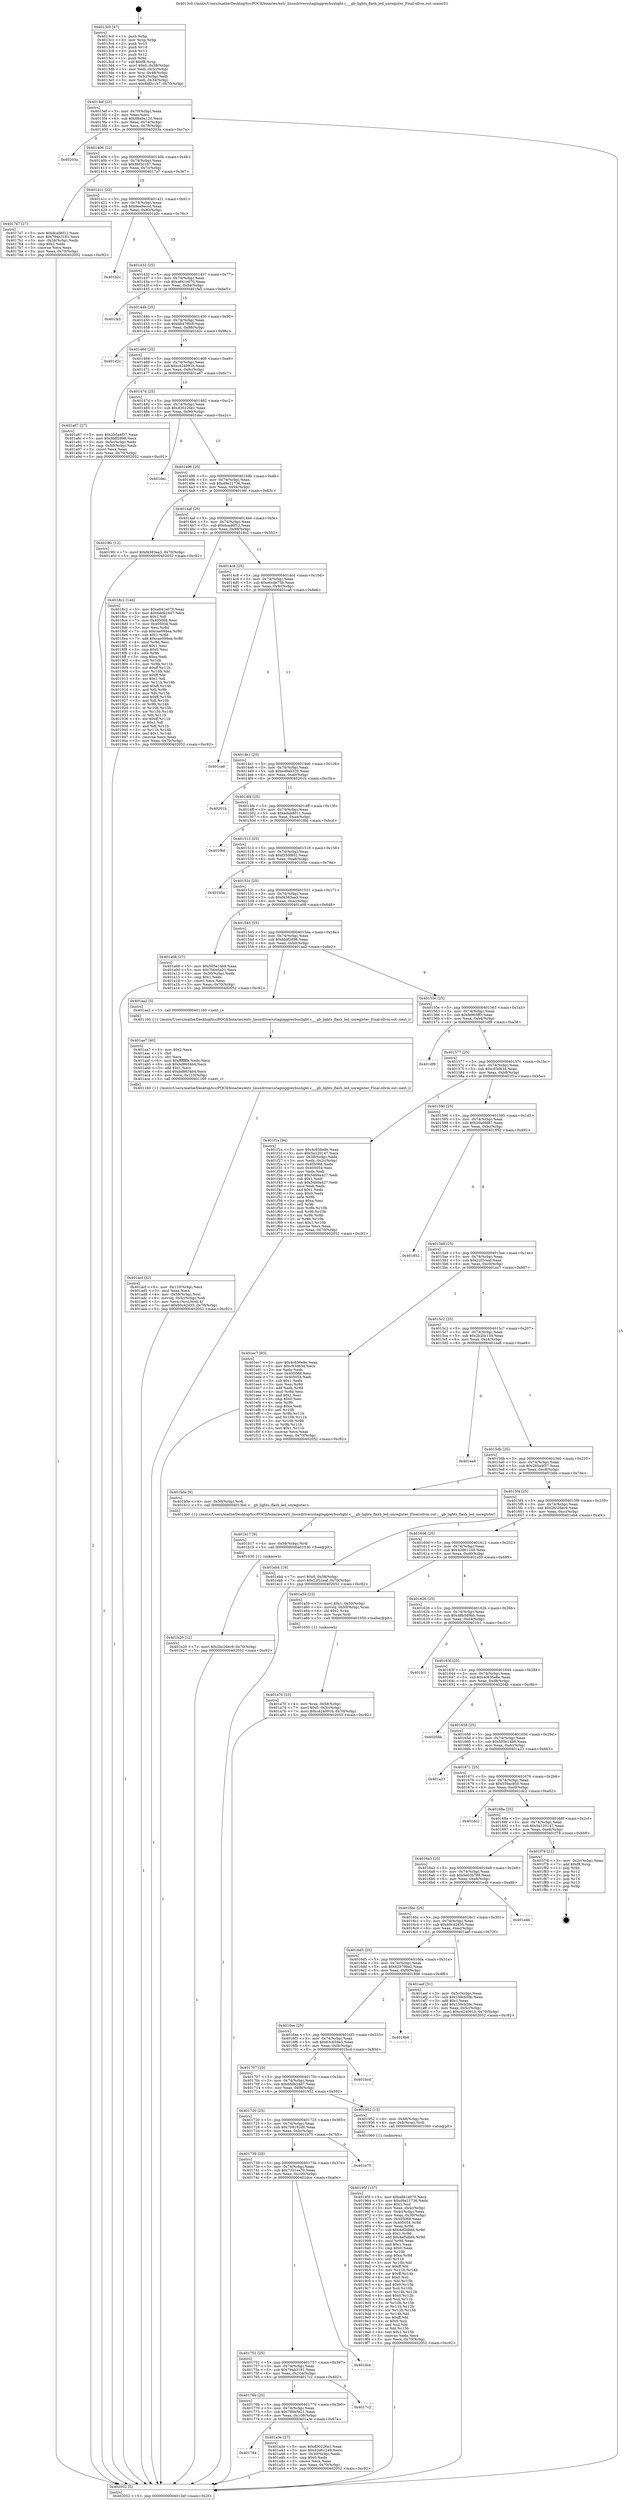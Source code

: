 digraph "0x4013c0" {
  label = "0x4013c0 (/mnt/c/Users/mathe/Desktop/tcc/POCII/binaries/extr_linuxdriversstaginggreybuslight.c___gb_lights_flash_led_unregister_Final-ollvm.out::main(0))"
  labelloc = "t"
  node[shape=record]

  Entry [label="",width=0.3,height=0.3,shape=circle,fillcolor=black,style=filled]
  "0x4013ef" [label="{
     0x4013ef [23]\l
     | [instrs]\l
     &nbsp;&nbsp;0x4013ef \<+3\>: mov -0x70(%rbp),%eax\l
     &nbsp;&nbsp;0x4013f2 \<+2\>: mov %eax,%ecx\l
     &nbsp;&nbsp;0x4013f4 \<+6\>: sub $0x89a9a120,%ecx\l
     &nbsp;&nbsp;0x4013fa \<+3\>: mov %eax,-0x74(%rbp)\l
     &nbsp;&nbsp;0x4013fd \<+3\>: mov %ecx,-0x78(%rbp)\l
     &nbsp;&nbsp;0x401400 \<+6\>: je 000000000040203a \<main+0xc7a\>\l
  }"]
  "0x40203a" [label="{
     0x40203a\l
  }", style=dashed]
  "0x401406" [label="{
     0x401406 [22]\l
     | [instrs]\l
     &nbsp;&nbsp;0x401406 \<+5\>: jmp 000000000040140b \<main+0x4b\>\l
     &nbsp;&nbsp;0x40140b \<+3\>: mov -0x74(%rbp),%eax\l
     &nbsp;&nbsp;0x40140e \<+5\>: sub $0x8bf3c1b7,%eax\l
     &nbsp;&nbsp;0x401413 \<+3\>: mov %eax,-0x7c(%rbp)\l
     &nbsp;&nbsp;0x401416 \<+6\>: je 00000000004017a7 \<main+0x3e7\>\l
  }"]
  Exit [label="",width=0.3,height=0.3,shape=circle,fillcolor=black,style=filled,peripheries=2]
  "0x4017a7" [label="{
     0x4017a7 [27]\l
     | [instrs]\l
     &nbsp;&nbsp;0x4017a7 \<+5\>: mov $0xdcad6f12,%eax\l
     &nbsp;&nbsp;0x4017ac \<+5\>: mov $0x79ab3181,%ecx\l
     &nbsp;&nbsp;0x4017b1 \<+3\>: mov -0x34(%rbp),%edx\l
     &nbsp;&nbsp;0x4017b4 \<+3\>: cmp $0x2,%edx\l
     &nbsp;&nbsp;0x4017b7 \<+3\>: cmovne %ecx,%eax\l
     &nbsp;&nbsp;0x4017ba \<+3\>: mov %eax,-0x70(%rbp)\l
     &nbsp;&nbsp;0x4017bd \<+5\>: jmp 0000000000402052 \<main+0xc92\>\l
  }"]
  "0x40141c" [label="{
     0x40141c [22]\l
     | [instrs]\l
     &nbsp;&nbsp;0x40141c \<+5\>: jmp 0000000000401421 \<main+0x61\>\l
     &nbsp;&nbsp;0x401421 \<+3\>: mov -0x74(%rbp),%eax\l
     &nbsp;&nbsp;0x401424 \<+5\>: sub $0x9ee9eccd,%eax\l
     &nbsp;&nbsp;0x401429 \<+3\>: mov %eax,-0x80(%rbp)\l
     &nbsp;&nbsp;0x40142c \<+6\>: je 0000000000401b2c \<main+0x76c\>\l
  }"]
  "0x402052" [label="{
     0x402052 [5]\l
     | [instrs]\l
     &nbsp;&nbsp;0x402052 \<+5\>: jmp 00000000004013ef \<main+0x2f\>\l
  }"]
  "0x4013c0" [label="{
     0x4013c0 [47]\l
     | [instrs]\l
     &nbsp;&nbsp;0x4013c0 \<+1\>: push %rbp\l
     &nbsp;&nbsp;0x4013c1 \<+3\>: mov %rsp,%rbp\l
     &nbsp;&nbsp;0x4013c4 \<+2\>: push %r15\l
     &nbsp;&nbsp;0x4013c6 \<+2\>: push %r14\l
     &nbsp;&nbsp;0x4013c8 \<+2\>: push %r13\l
     &nbsp;&nbsp;0x4013ca \<+2\>: push %r12\l
     &nbsp;&nbsp;0x4013cc \<+1\>: push %rbx\l
     &nbsp;&nbsp;0x4013cd \<+7\>: sub $0xf8,%rsp\l
     &nbsp;&nbsp;0x4013d4 \<+7\>: movl $0x0,-0x38(%rbp)\l
     &nbsp;&nbsp;0x4013db \<+3\>: mov %edi,-0x3c(%rbp)\l
     &nbsp;&nbsp;0x4013de \<+4\>: mov %rsi,-0x48(%rbp)\l
     &nbsp;&nbsp;0x4013e2 \<+3\>: mov -0x3c(%rbp),%edi\l
     &nbsp;&nbsp;0x4013e5 \<+3\>: mov %edi,-0x34(%rbp)\l
     &nbsp;&nbsp;0x4013e8 \<+7\>: movl $0x8bf3c1b7,-0x70(%rbp)\l
  }"]
  "0x401b20" [label="{
     0x401b20 [12]\l
     | [instrs]\l
     &nbsp;&nbsp;0x401b20 \<+7\>: movl $0x2bc26ec9,-0x70(%rbp)\l
     &nbsp;&nbsp;0x401b27 \<+5\>: jmp 0000000000402052 \<main+0xc92\>\l
  }"]
  "0x401b2c" [label="{
     0x401b2c\l
  }", style=dashed]
  "0x401432" [label="{
     0x401432 [25]\l
     | [instrs]\l
     &nbsp;&nbsp;0x401432 \<+5\>: jmp 0000000000401437 \<main+0x77\>\l
     &nbsp;&nbsp;0x401437 \<+3\>: mov -0x74(%rbp),%eax\l
     &nbsp;&nbsp;0x40143a \<+5\>: sub $0xa841e070,%eax\l
     &nbsp;&nbsp;0x40143f \<+6\>: mov %eax,-0x84(%rbp)\l
     &nbsp;&nbsp;0x401445 \<+6\>: je 0000000000401fa5 \<main+0xbe5\>\l
  }"]
  "0x401b17" [label="{
     0x401b17 [9]\l
     | [instrs]\l
     &nbsp;&nbsp;0x401b17 \<+4\>: mov -0x58(%rbp),%rdi\l
     &nbsp;&nbsp;0x401b1b \<+5\>: call 0000000000401030 \<free@plt\>\l
     | [calls]\l
     &nbsp;&nbsp;0x401030 \{1\} (unknown)\l
  }"]
  "0x401fa5" [label="{
     0x401fa5\l
  }", style=dashed]
  "0x40144b" [label="{
     0x40144b [25]\l
     | [instrs]\l
     &nbsp;&nbsp;0x40144b \<+5\>: jmp 0000000000401450 \<main+0x90\>\l
     &nbsp;&nbsp;0x401450 \<+3\>: mov -0x74(%rbp),%eax\l
     &nbsp;&nbsp;0x401453 \<+5\>: sub $0xbb47f6c8,%eax\l
     &nbsp;&nbsp;0x401458 \<+6\>: mov %eax,-0x88(%rbp)\l
     &nbsp;&nbsp;0x40145e \<+6\>: je 0000000000401d2c \<main+0x96c\>\l
  }"]
  "0x401acf" [label="{
     0x401acf [32]\l
     | [instrs]\l
     &nbsp;&nbsp;0x401acf \<+6\>: mov -0x110(%rbp),%ecx\l
     &nbsp;&nbsp;0x401ad5 \<+3\>: imul %eax,%ecx\l
     &nbsp;&nbsp;0x401ad8 \<+4\>: mov -0x58(%rbp),%rsi\l
     &nbsp;&nbsp;0x401adc \<+4\>: movslq -0x5c(%rbp),%rdi\l
     &nbsp;&nbsp;0x401ae0 \<+3\>: mov %ecx,(%rsi,%rdi,4)\l
     &nbsp;&nbsp;0x401ae3 \<+7\>: movl $0x60c42d35,-0x70(%rbp)\l
     &nbsp;&nbsp;0x401aea \<+5\>: jmp 0000000000402052 \<main+0xc92\>\l
  }"]
  "0x401d2c" [label="{
     0x401d2c\l
  }", style=dashed]
  "0x401464" [label="{
     0x401464 [25]\l
     | [instrs]\l
     &nbsp;&nbsp;0x401464 \<+5\>: jmp 0000000000401469 \<main+0xa9\>\l
     &nbsp;&nbsp;0x401469 \<+3\>: mov -0x74(%rbp),%eax\l
     &nbsp;&nbsp;0x40146c \<+5\>: sub $0xc424091b,%eax\l
     &nbsp;&nbsp;0x401471 \<+6\>: mov %eax,-0x8c(%rbp)\l
     &nbsp;&nbsp;0x401477 \<+6\>: je 0000000000401a87 \<main+0x6c7\>\l
  }"]
  "0x401aa7" [label="{
     0x401aa7 [40]\l
     | [instrs]\l
     &nbsp;&nbsp;0x401aa7 \<+5\>: mov $0x2,%ecx\l
     &nbsp;&nbsp;0x401aac \<+1\>: cltd\l
     &nbsp;&nbsp;0x401aad \<+2\>: idiv %ecx\l
     &nbsp;&nbsp;0x401aaf \<+6\>: imul $0xfffffffe,%edx,%ecx\l
     &nbsp;&nbsp;0x401ab5 \<+6\>: sub $0xbd8634b4,%ecx\l
     &nbsp;&nbsp;0x401abb \<+3\>: add $0x1,%ecx\l
     &nbsp;&nbsp;0x401abe \<+6\>: add $0xbd8634b4,%ecx\l
     &nbsp;&nbsp;0x401ac4 \<+6\>: mov %ecx,-0x110(%rbp)\l
     &nbsp;&nbsp;0x401aca \<+5\>: call 0000000000401160 \<next_i\>\l
     | [calls]\l
     &nbsp;&nbsp;0x401160 \{1\} (/mnt/c/Users/mathe/Desktop/tcc/POCII/binaries/extr_linuxdriversstaginggreybuslight.c___gb_lights_flash_led_unregister_Final-ollvm.out::next_i)\l
  }"]
  "0x401a87" [label="{
     0x401a87 [27]\l
     | [instrs]\l
     &nbsp;&nbsp;0x401a87 \<+5\>: mov $0x2b5a4f37,%eax\l
     &nbsp;&nbsp;0x401a8c \<+5\>: mov $0xfddf2898,%ecx\l
     &nbsp;&nbsp;0x401a91 \<+3\>: mov -0x5c(%rbp),%edx\l
     &nbsp;&nbsp;0x401a94 \<+3\>: cmp -0x50(%rbp),%edx\l
     &nbsp;&nbsp;0x401a97 \<+3\>: cmovl %ecx,%eax\l
     &nbsp;&nbsp;0x401a9a \<+3\>: mov %eax,-0x70(%rbp)\l
     &nbsp;&nbsp;0x401a9d \<+5\>: jmp 0000000000402052 \<main+0xc92\>\l
  }"]
  "0x40147d" [label="{
     0x40147d [25]\l
     | [instrs]\l
     &nbsp;&nbsp;0x40147d \<+5\>: jmp 0000000000401482 \<main+0xc2\>\l
     &nbsp;&nbsp;0x401482 \<+3\>: mov -0x74(%rbp),%eax\l
     &nbsp;&nbsp;0x401485 \<+5\>: sub $0xd30226e1,%eax\l
     &nbsp;&nbsp;0x40148a \<+6\>: mov %eax,-0x90(%rbp)\l
     &nbsp;&nbsp;0x401490 \<+6\>: je 0000000000401dec \<main+0xa2c\>\l
  }"]
  "0x401a70" [label="{
     0x401a70 [23]\l
     | [instrs]\l
     &nbsp;&nbsp;0x401a70 \<+4\>: mov %rax,-0x58(%rbp)\l
     &nbsp;&nbsp;0x401a74 \<+7\>: movl $0x0,-0x5c(%rbp)\l
     &nbsp;&nbsp;0x401a7b \<+7\>: movl $0xc424091b,-0x70(%rbp)\l
     &nbsp;&nbsp;0x401a82 \<+5\>: jmp 0000000000402052 \<main+0xc92\>\l
  }"]
  "0x401dec" [label="{
     0x401dec\l
  }", style=dashed]
  "0x401496" [label="{
     0x401496 [25]\l
     | [instrs]\l
     &nbsp;&nbsp;0x401496 \<+5\>: jmp 000000000040149b \<main+0xdb\>\l
     &nbsp;&nbsp;0x40149b \<+3\>: mov -0x74(%rbp),%eax\l
     &nbsp;&nbsp;0x40149e \<+5\>: sub $0xd9e21736,%eax\l
     &nbsp;&nbsp;0x4014a3 \<+6\>: mov %eax,-0x94(%rbp)\l
     &nbsp;&nbsp;0x4014a9 \<+6\>: je 00000000004019fc \<main+0x63c\>\l
  }"]
  "0x401784" [label="{
     0x401784\l
  }", style=dashed]
  "0x4019fc" [label="{
     0x4019fc [12]\l
     | [instrs]\l
     &nbsp;&nbsp;0x4019fc \<+7\>: movl $0xf4383aa3,-0x70(%rbp)\l
     &nbsp;&nbsp;0x401a03 \<+5\>: jmp 0000000000402052 \<main+0xc92\>\l
  }"]
  "0x4014af" [label="{
     0x4014af [25]\l
     | [instrs]\l
     &nbsp;&nbsp;0x4014af \<+5\>: jmp 00000000004014b4 \<main+0xf4\>\l
     &nbsp;&nbsp;0x4014b4 \<+3\>: mov -0x74(%rbp),%eax\l
     &nbsp;&nbsp;0x4014b7 \<+5\>: sub $0xdcad6f12,%eax\l
     &nbsp;&nbsp;0x4014bc \<+6\>: mov %eax,-0x98(%rbp)\l
     &nbsp;&nbsp;0x4014c2 \<+6\>: je 00000000004018c2 \<main+0x502\>\l
  }"]
  "0x401a3e" [label="{
     0x401a3e [27]\l
     | [instrs]\l
     &nbsp;&nbsp;0x401a3e \<+5\>: mov $0xd30226e1,%eax\l
     &nbsp;&nbsp;0x401a43 \<+5\>: mov $0x42d61249,%ecx\l
     &nbsp;&nbsp;0x401a48 \<+3\>: mov -0x30(%rbp),%edx\l
     &nbsp;&nbsp;0x401a4b \<+3\>: cmp $0x0,%edx\l
     &nbsp;&nbsp;0x401a4e \<+3\>: cmove %ecx,%eax\l
     &nbsp;&nbsp;0x401a51 \<+3\>: mov %eax,-0x70(%rbp)\l
     &nbsp;&nbsp;0x401a54 \<+5\>: jmp 0000000000402052 \<main+0xc92\>\l
  }"]
  "0x4018c2" [label="{
     0x4018c2 [144]\l
     | [instrs]\l
     &nbsp;&nbsp;0x4018c2 \<+5\>: mov $0xa841e070,%eax\l
     &nbsp;&nbsp;0x4018c7 \<+5\>: mov $0x6ddb24d7,%ecx\l
     &nbsp;&nbsp;0x4018cc \<+2\>: mov $0x1,%dl\l
     &nbsp;&nbsp;0x4018ce \<+7\>: mov 0x405068,%esi\l
     &nbsp;&nbsp;0x4018d5 \<+7\>: mov 0x405054,%edi\l
     &nbsp;&nbsp;0x4018dc \<+3\>: mov %esi,%r8d\l
     &nbsp;&nbsp;0x4018df \<+7\>: sub $0xcae094ea,%r8d\l
     &nbsp;&nbsp;0x4018e6 \<+4\>: sub $0x1,%r8d\l
     &nbsp;&nbsp;0x4018ea \<+7\>: add $0xcae094ea,%r8d\l
     &nbsp;&nbsp;0x4018f1 \<+4\>: imul %r8d,%esi\l
     &nbsp;&nbsp;0x4018f5 \<+3\>: and $0x1,%esi\l
     &nbsp;&nbsp;0x4018f8 \<+3\>: cmp $0x0,%esi\l
     &nbsp;&nbsp;0x4018fb \<+4\>: sete %r9b\l
     &nbsp;&nbsp;0x4018ff \<+3\>: cmp $0xa,%edi\l
     &nbsp;&nbsp;0x401902 \<+4\>: setl %r10b\l
     &nbsp;&nbsp;0x401906 \<+3\>: mov %r9b,%r11b\l
     &nbsp;&nbsp;0x401909 \<+4\>: xor $0xff,%r11b\l
     &nbsp;&nbsp;0x40190d \<+3\>: mov %r10b,%bl\l
     &nbsp;&nbsp;0x401910 \<+3\>: xor $0xff,%bl\l
     &nbsp;&nbsp;0x401913 \<+3\>: xor $0x1,%dl\l
     &nbsp;&nbsp;0x401916 \<+3\>: mov %r11b,%r14b\l
     &nbsp;&nbsp;0x401919 \<+4\>: and $0xff,%r14b\l
     &nbsp;&nbsp;0x40191d \<+3\>: and %dl,%r9b\l
     &nbsp;&nbsp;0x401920 \<+3\>: mov %bl,%r15b\l
     &nbsp;&nbsp;0x401923 \<+4\>: and $0xff,%r15b\l
     &nbsp;&nbsp;0x401927 \<+3\>: and %dl,%r10b\l
     &nbsp;&nbsp;0x40192a \<+3\>: or %r9b,%r14b\l
     &nbsp;&nbsp;0x40192d \<+3\>: or %r10b,%r15b\l
     &nbsp;&nbsp;0x401930 \<+3\>: xor %r15b,%r14b\l
     &nbsp;&nbsp;0x401933 \<+3\>: or %bl,%r11b\l
     &nbsp;&nbsp;0x401936 \<+4\>: xor $0xff,%r11b\l
     &nbsp;&nbsp;0x40193a \<+3\>: or $0x1,%dl\l
     &nbsp;&nbsp;0x40193d \<+3\>: and %dl,%r11b\l
     &nbsp;&nbsp;0x401940 \<+3\>: or %r11b,%r14b\l
     &nbsp;&nbsp;0x401943 \<+4\>: test $0x1,%r14b\l
     &nbsp;&nbsp;0x401947 \<+3\>: cmovne %ecx,%eax\l
     &nbsp;&nbsp;0x40194a \<+3\>: mov %eax,-0x70(%rbp)\l
     &nbsp;&nbsp;0x40194d \<+5\>: jmp 0000000000402052 \<main+0xc92\>\l
  }"]
  "0x4014c8" [label="{
     0x4014c8 [25]\l
     | [instrs]\l
     &nbsp;&nbsp;0x4014c8 \<+5\>: jmp 00000000004014cd \<main+0x10d\>\l
     &nbsp;&nbsp;0x4014cd \<+3\>: mov -0x74(%rbp),%eax\l
     &nbsp;&nbsp;0x4014d0 \<+5\>: sub $0xe0cde75b,%eax\l
     &nbsp;&nbsp;0x4014d5 \<+6\>: mov %eax,-0x9c(%rbp)\l
     &nbsp;&nbsp;0x4014db \<+6\>: je 0000000000401ca6 \<main+0x8e6\>\l
  }"]
  "0x40176b" [label="{
     0x40176b [25]\l
     | [instrs]\l
     &nbsp;&nbsp;0x40176b \<+5\>: jmp 0000000000401770 \<main+0x3b0\>\l
     &nbsp;&nbsp;0x401770 \<+3\>: mov -0x74(%rbp),%eax\l
     &nbsp;&nbsp;0x401773 \<+5\>: sub $0x7b0e5a21,%eax\l
     &nbsp;&nbsp;0x401778 \<+6\>: mov %eax,-0x108(%rbp)\l
     &nbsp;&nbsp;0x40177e \<+6\>: je 0000000000401a3e \<main+0x67e\>\l
  }"]
  "0x401ca6" [label="{
     0x401ca6\l
  }", style=dashed]
  "0x4014e1" [label="{
     0x4014e1 [25]\l
     | [instrs]\l
     &nbsp;&nbsp;0x4014e1 \<+5\>: jmp 00000000004014e6 \<main+0x126\>\l
     &nbsp;&nbsp;0x4014e6 \<+3\>: mov -0x74(%rbp),%eax\l
     &nbsp;&nbsp;0x4014e9 \<+5\>: sub $0xe49ab330,%eax\l
     &nbsp;&nbsp;0x4014ee \<+6\>: mov %eax,-0xa0(%rbp)\l
     &nbsp;&nbsp;0x4014f4 \<+6\>: je 000000000040201b \<main+0xc5b\>\l
  }"]
  "0x4017c2" [label="{
     0x4017c2\l
  }", style=dashed]
  "0x40201b" [label="{
     0x40201b\l
  }", style=dashed]
  "0x4014fa" [label="{
     0x4014fa [25]\l
     | [instrs]\l
     &nbsp;&nbsp;0x4014fa \<+5\>: jmp 00000000004014ff \<main+0x13f\>\l
     &nbsp;&nbsp;0x4014ff \<+3\>: mov -0x74(%rbp),%eax\l
     &nbsp;&nbsp;0x401502 \<+5\>: sub $0xeda48011,%eax\l
     &nbsp;&nbsp;0x401507 \<+6\>: mov %eax,-0xa4(%rbp)\l
     &nbsp;&nbsp;0x40150d \<+6\>: je 0000000000401f8d \<main+0xbcd\>\l
  }"]
  "0x401752" [label="{
     0x401752 [25]\l
     | [instrs]\l
     &nbsp;&nbsp;0x401752 \<+5\>: jmp 0000000000401757 \<main+0x397\>\l
     &nbsp;&nbsp;0x401757 \<+3\>: mov -0x74(%rbp),%eax\l
     &nbsp;&nbsp;0x40175a \<+5\>: sub $0x79ab3181,%eax\l
     &nbsp;&nbsp;0x40175f \<+6\>: mov %eax,-0x104(%rbp)\l
     &nbsp;&nbsp;0x401765 \<+6\>: je 00000000004017c2 \<main+0x402\>\l
  }"]
  "0x401f8d" [label="{
     0x401f8d\l
  }", style=dashed]
  "0x401513" [label="{
     0x401513 [25]\l
     | [instrs]\l
     &nbsp;&nbsp;0x401513 \<+5\>: jmp 0000000000401518 \<main+0x158\>\l
     &nbsp;&nbsp;0x401518 \<+3\>: mov -0x74(%rbp),%eax\l
     &nbsp;&nbsp;0x40151b \<+5\>: sub $0xf350f802,%eax\l
     &nbsp;&nbsp;0x401520 \<+6\>: mov %eax,-0xa8(%rbp)\l
     &nbsp;&nbsp;0x401526 \<+6\>: je 0000000000401b5a \<main+0x79a\>\l
  }"]
  "0x401dce" [label="{
     0x401dce\l
  }", style=dashed]
  "0x401b5a" [label="{
     0x401b5a\l
  }", style=dashed]
  "0x40152c" [label="{
     0x40152c [25]\l
     | [instrs]\l
     &nbsp;&nbsp;0x40152c \<+5\>: jmp 0000000000401531 \<main+0x171\>\l
     &nbsp;&nbsp;0x401531 \<+3\>: mov -0x74(%rbp),%eax\l
     &nbsp;&nbsp;0x401534 \<+5\>: sub $0xf4383aa3,%eax\l
     &nbsp;&nbsp;0x401539 \<+6\>: mov %eax,-0xac(%rbp)\l
     &nbsp;&nbsp;0x40153f \<+6\>: je 0000000000401a08 \<main+0x648\>\l
  }"]
  "0x401739" [label="{
     0x401739 [25]\l
     | [instrs]\l
     &nbsp;&nbsp;0x401739 \<+5\>: jmp 000000000040173e \<main+0x37e\>\l
     &nbsp;&nbsp;0x40173e \<+3\>: mov -0x74(%rbp),%eax\l
     &nbsp;&nbsp;0x401741 \<+5\>: sub $0x7331ea70,%eax\l
     &nbsp;&nbsp;0x401746 \<+6\>: mov %eax,-0x100(%rbp)\l
     &nbsp;&nbsp;0x40174c \<+6\>: je 0000000000401dce \<main+0xa0e\>\l
  }"]
  "0x401a08" [label="{
     0x401a08 [27]\l
     | [instrs]\l
     &nbsp;&nbsp;0x401a08 \<+5\>: mov $0x505e14b9,%eax\l
     &nbsp;&nbsp;0x401a0d \<+5\>: mov $0x7b0e5a21,%ecx\l
     &nbsp;&nbsp;0x401a12 \<+3\>: mov -0x30(%rbp),%edx\l
     &nbsp;&nbsp;0x401a15 \<+3\>: cmp $0x1,%edx\l
     &nbsp;&nbsp;0x401a18 \<+3\>: cmovl %ecx,%eax\l
     &nbsp;&nbsp;0x401a1b \<+3\>: mov %eax,-0x70(%rbp)\l
     &nbsp;&nbsp;0x401a1e \<+5\>: jmp 0000000000402052 \<main+0xc92\>\l
  }"]
  "0x401545" [label="{
     0x401545 [25]\l
     | [instrs]\l
     &nbsp;&nbsp;0x401545 \<+5\>: jmp 000000000040154a \<main+0x18a\>\l
     &nbsp;&nbsp;0x40154a \<+3\>: mov -0x74(%rbp),%eax\l
     &nbsp;&nbsp;0x40154d \<+5\>: sub $0xfddf2898,%eax\l
     &nbsp;&nbsp;0x401552 \<+6\>: mov %eax,-0xb0(%rbp)\l
     &nbsp;&nbsp;0x401558 \<+6\>: je 0000000000401aa2 \<main+0x6e2\>\l
  }"]
  "0x401b75" [label="{
     0x401b75\l
  }", style=dashed]
  "0x401aa2" [label="{
     0x401aa2 [5]\l
     | [instrs]\l
     &nbsp;&nbsp;0x401aa2 \<+5\>: call 0000000000401160 \<next_i\>\l
     | [calls]\l
     &nbsp;&nbsp;0x401160 \{1\} (/mnt/c/Users/mathe/Desktop/tcc/POCII/binaries/extr_linuxdriversstaginggreybuslight.c___gb_lights_flash_led_unregister_Final-ollvm.out::next_i)\l
  }"]
  "0x40155e" [label="{
     0x40155e [25]\l
     | [instrs]\l
     &nbsp;&nbsp;0x40155e \<+5\>: jmp 0000000000401563 \<main+0x1a3\>\l
     &nbsp;&nbsp;0x401563 \<+3\>: mov -0x74(%rbp),%eax\l
     &nbsp;&nbsp;0x401566 \<+5\>: sub $0xfe965ff3,%eax\l
     &nbsp;&nbsp;0x40156b \<+6\>: mov %eax,-0xb4(%rbp)\l
     &nbsp;&nbsp;0x401571 \<+6\>: je 0000000000401df8 \<main+0xa38\>\l
  }"]
  "0x40195f" [label="{
     0x40195f [157]\l
     | [instrs]\l
     &nbsp;&nbsp;0x40195f \<+5\>: mov $0xa841e070,%ecx\l
     &nbsp;&nbsp;0x401964 \<+5\>: mov $0xd9e21736,%edx\l
     &nbsp;&nbsp;0x401969 \<+3\>: mov $0x1,%sil\l
     &nbsp;&nbsp;0x40196c \<+3\>: mov %eax,-0x4c(%rbp)\l
     &nbsp;&nbsp;0x40196f \<+3\>: mov -0x4c(%rbp),%eax\l
     &nbsp;&nbsp;0x401972 \<+3\>: mov %eax,-0x30(%rbp)\l
     &nbsp;&nbsp;0x401975 \<+7\>: mov 0x405068,%eax\l
     &nbsp;&nbsp;0x40197c \<+8\>: mov 0x405054,%r8d\l
     &nbsp;&nbsp;0x401984 \<+3\>: mov %eax,%r9d\l
     &nbsp;&nbsp;0x401987 \<+7\>: sub $0x4ef3dbfd,%r9d\l
     &nbsp;&nbsp;0x40198e \<+4\>: sub $0x1,%r9d\l
     &nbsp;&nbsp;0x401992 \<+7\>: add $0x4ef3dbfd,%r9d\l
     &nbsp;&nbsp;0x401999 \<+4\>: imul %r9d,%eax\l
     &nbsp;&nbsp;0x40199d \<+3\>: and $0x1,%eax\l
     &nbsp;&nbsp;0x4019a0 \<+3\>: cmp $0x0,%eax\l
     &nbsp;&nbsp;0x4019a3 \<+4\>: sete %r10b\l
     &nbsp;&nbsp;0x4019a7 \<+4\>: cmp $0xa,%r8d\l
     &nbsp;&nbsp;0x4019ab \<+4\>: setl %r11b\l
     &nbsp;&nbsp;0x4019af \<+3\>: mov %r10b,%bl\l
     &nbsp;&nbsp;0x4019b2 \<+3\>: xor $0xff,%bl\l
     &nbsp;&nbsp;0x4019b5 \<+3\>: mov %r11b,%r14b\l
     &nbsp;&nbsp;0x4019b8 \<+4\>: xor $0xff,%r14b\l
     &nbsp;&nbsp;0x4019bc \<+4\>: xor $0x0,%sil\l
     &nbsp;&nbsp;0x4019c0 \<+3\>: mov %bl,%r15b\l
     &nbsp;&nbsp;0x4019c3 \<+4\>: and $0x0,%r15b\l
     &nbsp;&nbsp;0x4019c7 \<+3\>: and %sil,%r10b\l
     &nbsp;&nbsp;0x4019ca \<+3\>: mov %r14b,%r12b\l
     &nbsp;&nbsp;0x4019cd \<+4\>: and $0x0,%r12b\l
     &nbsp;&nbsp;0x4019d1 \<+3\>: and %sil,%r11b\l
     &nbsp;&nbsp;0x4019d4 \<+3\>: or %r10b,%r15b\l
     &nbsp;&nbsp;0x4019d7 \<+3\>: or %r11b,%r12b\l
     &nbsp;&nbsp;0x4019da \<+3\>: xor %r12b,%r15b\l
     &nbsp;&nbsp;0x4019dd \<+3\>: or %r14b,%bl\l
     &nbsp;&nbsp;0x4019e0 \<+3\>: xor $0xff,%bl\l
     &nbsp;&nbsp;0x4019e3 \<+4\>: or $0x0,%sil\l
     &nbsp;&nbsp;0x4019e7 \<+3\>: and %sil,%bl\l
     &nbsp;&nbsp;0x4019ea \<+3\>: or %bl,%r15b\l
     &nbsp;&nbsp;0x4019ed \<+4\>: test $0x1,%r15b\l
     &nbsp;&nbsp;0x4019f1 \<+3\>: cmovne %edx,%ecx\l
     &nbsp;&nbsp;0x4019f4 \<+3\>: mov %ecx,-0x70(%rbp)\l
     &nbsp;&nbsp;0x4019f7 \<+5\>: jmp 0000000000402052 \<main+0xc92\>\l
  }"]
  "0x401df8" [label="{
     0x401df8\l
  }", style=dashed]
  "0x401577" [label="{
     0x401577 [25]\l
     | [instrs]\l
     &nbsp;&nbsp;0x401577 \<+5\>: jmp 000000000040157c \<main+0x1bc\>\l
     &nbsp;&nbsp;0x40157c \<+3\>: mov -0x74(%rbp),%eax\l
     &nbsp;&nbsp;0x40157f \<+5\>: sub $0xc93d634,%eax\l
     &nbsp;&nbsp;0x401584 \<+6\>: mov %eax,-0xb8(%rbp)\l
     &nbsp;&nbsp;0x40158a \<+6\>: je 0000000000401f1a \<main+0xb5a\>\l
  }"]
  "0x401720" [label="{
     0x401720 [25]\l
     | [instrs]\l
     &nbsp;&nbsp;0x401720 \<+5\>: jmp 0000000000401725 \<main+0x365\>\l
     &nbsp;&nbsp;0x401725 \<+3\>: mov -0x74(%rbp),%eax\l
     &nbsp;&nbsp;0x401728 \<+5\>: sub $0x708192d0,%eax\l
     &nbsp;&nbsp;0x40172d \<+6\>: mov %eax,-0xfc(%rbp)\l
     &nbsp;&nbsp;0x401733 \<+6\>: je 0000000000401b75 \<main+0x7b5\>\l
  }"]
  "0x401f1a" [label="{
     0x401f1a [94]\l
     | [instrs]\l
     &nbsp;&nbsp;0x401f1a \<+5\>: mov $0x4c636e8e,%eax\l
     &nbsp;&nbsp;0x401f1f \<+5\>: mov $0x5a120147,%ecx\l
     &nbsp;&nbsp;0x401f24 \<+3\>: mov -0x38(%rbp),%edx\l
     &nbsp;&nbsp;0x401f27 \<+3\>: mov %edx,-0x2c(%rbp)\l
     &nbsp;&nbsp;0x401f2a \<+7\>: mov 0x405068,%edx\l
     &nbsp;&nbsp;0x401f31 \<+7\>: mov 0x405054,%esi\l
     &nbsp;&nbsp;0x401f38 \<+2\>: mov %edx,%edi\l
     &nbsp;&nbsp;0x401f3a \<+6\>: add $0x54b9a427,%edi\l
     &nbsp;&nbsp;0x401f40 \<+3\>: sub $0x1,%edi\l
     &nbsp;&nbsp;0x401f43 \<+6\>: sub $0x54b9a427,%edi\l
     &nbsp;&nbsp;0x401f49 \<+3\>: imul %edi,%edx\l
     &nbsp;&nbsp;0x401f4c \<+3\>: and $0x1,%edx\l
     &nbsp;&nbsp;0x401f4f \<+3\>: cmp $0x0,%edx\l
     &nbsp;&nbsp;0x401f52 \<+4\>: sete %r8b\l
     &nbsp;&nbsp;0x401f56 \<+3\>: cmp $0xa,%esi\l
     &nbsp;&nbsp;0x401f59 \<+4\>: setl %r9b\l
     &nbsp;&nbsp;0x401f5d \<+3\>: mov %r8b,%r10b\l
     &nbsp;&nbsp;0x401f60 \<+3\>: and %r9b,%r10b\l
     &nbsp;&nbsp;0x401f63 \<+3\>: xor %r9b,%r8b\l
     &nbsp;&nbsp;0x401f66 \<+3\>: or %r8b,%r10b\l
     &nbsp;&nbsp;0x401f69 \<+4\>: test $0x1,%r10b\l
     &nbsp;&nbsp;0x401f6d \<+3\>: cmovne %ecx,%eax\l
     &nbsp;&nbsp;0x401f70 \<+3\>: mov %eax,-0x70(%rbp)\l
     &nbsp;&nbsp;0x401f73 \<+5\>: jmp 0000000000402052 \<main+0xc92\>\l
  }"]
  "0x401590" [label="{
     0x401590 [25]\l
     | [instrs]\l
     &nbsp;&nbsp;0x401590 \<+5\>: jmp 0000000000401595 \<main+0x1d5\>\l
     &nbsp;&nbsp;0x401595 \<+3\>: mov -0x74(%rbp),%eax\l
     &nbsp;&nbsp;0x401598 \<+5\>: sub $0x20a0fd87,%eax\l
     &nbsp;&nbsp;0x40159d \<+6\>: mov %eax,-0xbc(%rbp)\l
     &nbsp;&nbsp;0x4015a3 \<+6\>: je 0000000000401852 \<main+0x492\>\l
  }"]
  "0x401952" [label="{
     0x401952 [13]\l
     | [instrs]\l
     &nbsp;&nbsp;0x401952 \<+4\>: mov -0x48(%rbp),%rax\l
     &nbsp;&nbsp;0x401956 \<+4\>: mov 0x8(%rax),%rdi\l
     &nbsp;&nbsp;0x40195a \<+5\>: call 0000000000401060 \<atoi@plt\>\l
     | [calls]\l
     &nbsp;&nbsp;0x401060 \{1\} (unknown)\l
  }"]
  "0x401852" [label="{
     0x401852\l
  }", style=dashed]
  "0x4015a9" [label="{
     0x4015a9 [25]\l
     | [instrs]\l
     &nbsp;&nbsp;0x4015a9 \<+5\>: jmp 00000000004015ae \<main+0x1ee\>\l
     &nbsp;&nbsp;0x4015ae \<+3\>: mov -0x74(%rbp),%eax\l
     &nbsp;&nbsp;0x4015b1 \<+5\>: sub $0x22f1ceaf,%eax\l
     &nbsp;&nbsp;0x4015b6 \<+6\>: mov %eax,-0xc0(%rbp)\l
     &nbsp;&nbsp;0x4015bc \<+6\>: je 0000000000401ec7 \<main+0xb07\>\l
  }"]
  "0x401707" [label="{
     0x401707 [25]\l
     | [instrs]\l
     &nbsp;&nbsp;0x401707 \<+5\>: jmp 000000000040170c \<main+0x34c\>\l
     &nbsp;&nbsp;0x40170c \<+3\>: mov -0x74(%rbp),%eax\l
     &nbsp;&nbsp;0x40170f \<+5\>: sub $0x6ddb24d7,%eax\l
     &nbsp;&nbsp;0x401714 \<+6\>: mov %eax,-0xf8(%rbp)\l
     &nbsp;&nbsp;0x40171a \<+6\>: je 0000000000401952 \<main+0x592\>\l
  }"]
  "0x401ec7" [label="{
     0x401ec7 [83]\l
     | [instrs]\l
     &nbsp;&nbsp;0x401ec7 \<+5\>: mov $0x4c636e8e,%eax\l
     &nbsp;&nbsp;0x401ecc \<+5\>: mov $0xc93d634,%ecx\l
     &nbsp;&nbsp;0x401ed1 \<+2\>: xor %edx,%edx\l
     &nbsp;&nbsp;0x401ed3 \<+7\>: mov 0x405068,%esi\l
     &nbsp;&nbsp;0x401eda \<+7\>: mov 0x405054,%edi\l
     &nbsp;&nbsp;0x401ee1 \<+3\>: sub $0x1,%edx\l
     &nbsp;&nbsp;0x401ee4 \<+3\>: mov %esi,%r8d\l
     &nbsp;&nbsp;0x401ee7 \<+3\>: add %edx,%r8d\l
     &nbsp;&nbsp;0x401eea \<+4\>: imul %r8d,%esi\l
     &nbsp;&nbsp;0x401eee \<+3\>: and $0x1,%esi\l
     &nbsp;&nbsp;0x401ef1 \<+3\>: cmp $0x0,%esi\l
     &nbsp;&nbsp;0x401ef4 \<+4\>: sete %r9b\l
     &nbsp;&nbsp;0x401ef8 \<+3\>: cmp $0xa,%edi\l
     &nbsp;&nbsp;0x401efb \<+4\>: setl %r10b\l
     &nbsp;&nbsp;0x401eff \<+3\>: mov %r9b,%r11b\l
     &nbsp;&nbsp;0x401f02 \<+3\>: and %r10b,%r11b\l
     &nbsp;&nbsp;0x401f05 \<+3\>: xor %r10b,%r9b\l
     &nbsp;&nbsp;0x401f08 \<+3\>: or %r9b,%r11b\l
     &nbsp;&nbsp;0x401f0b \<+4\>: test $0x1,%r11b\l
     &nbsp;&nbsp;0x401f0f \<+3\>: cmovne %ecx,%eax\l
     &nbsp;&nbsp;0x401f12 \<+3\>: mov %eax,-0x70(%rbp)\l
     &nbsp;&nbsp;0x401f15 \<+5\>: jmp 0000000000402052 \<main+0xc92\>\l
  }"]
  "0x4015c2" [label="{
     0x4015c2 [25]\l
     | [instrs]\l
     &nbsp;&nbsp;0x4015c2 \<+5\>: jmp 00000000004015c7 \<main+0x207\>\l
     &nbsp;&nbsp;0x4015c7 \<+3\>: mov -0x74(%rbp),%eax\l
     &nbsp;&nbsp;0x4015ca \<+5\>: sub $0x2b2bc15b,%eax\l
     &nbsp;&nbsp;0x4015cf \<+6\>: mov %eax,-0xc4(%rbp)\l
     &nbsp;&nbsp;0x4015d5 \<+6\>: je 0000000000401ea8 \<main+0xae8\>\l
  }"]
  "0x401bcd" [label="{
     0x401bcd\l
  }", style=dashed]
  "0x401ea8" [label="{
     0x401ea8\l
  }", style=dashed]
  "0x4015db" [label="{
     0x4015db [25]\l
     | [instrs]\l
     &nbsp;&nbsp;0x4015db \<+5\>: jmp 00000000004015e0 \<main+0x220\>\l
     &nbsp;&nbsp;0x4015e0 \<+3\>: mov -0x74(%rbp),%eax\l
     &nbsp;&nbsp;0x4015e3 \<+5\>: sub $0x2b5a4f37,%eax\l
     &nbsp;&nbsp;0x4015e8 \<+6\>: mov %eax,-0xc8(%rbp)\l
     &nbsp;&nbsp;0x4015ee \<+6\>: je 0000000000401b0e \<main+0x74e\>\l
  }"]
  "0x4016ee" [label="{
     0x4016ee [25]\l
     | [instrs]\l
     &nbsp;&nbsp;0x4016ee \<+5\>: jmp 00000000004016f3 \<main+0x333\>\l
     &nbsp;&nbsp;0x4016f3 \<+3\>: mov -0x74(%rbp),%eax\l
     &nbsp;&nbsp;0x4016f6 \<+5\>: sub $0x63c659a3,%eax\l
     &nbsp;&nbsp;0x4016fb \<+6\>: mov %eax,-0xf4(%rbp)\l
     &nbsp;&nbsp;0x401701 \<+6\>: je 0000000000401bcd \<main+0x80d\>\l
  }"]
  "0x401b0e" [label="{
     0x401b0e [9]\l
     | [instrs]\l
     &nbsp;&nbsp;0x401b0e \<+4\>: mov -0x58(%rbp),%rdi\l
     &nbsp;&nbsp;0x401b12 \<+5\>: call 00000000004013b0 \<__gb_lights_flash_led_unregister\>\l
     | [calls]\l
     &nbsp;&nbsp;0x4013b0 \{1\} (/mnt/c/Users/mathe/Desktop/tcc/POCII/binaries/extr_linuxdriversstaginggreybuslight.c___gb_lights_flash_led_unregister_Final-ollvm.out::__gb_lights_flash_led_unregister)\l
  }"]
  "0x4015f4" [label="{
     0x4015f4 [25]\l
     | [instrs]\l
     &nbsp;&nbsp;0x4015f4 \<+5\>: jmp 00000000004015f9 \<main+0x239\>\l
     &nbsp;&nbsp;0x4015f9 \<+3\>: mov -0x74(%rbp),%eax\l
     &nbsp;&nbsp;0x4015fc \<+5\>: sub $0x2bc26ec9,%eax\l
     &nbsp;&nbsp;0x401601 \<+6\>: mov %eax,-0xcc(%rbp)\l
     &nbsp;&nbsp;0x401607 \<+6\>: je 0000000000401eb4 \<main+0xaf4\>\l
  }"]
  "0x4018b6" [label="{
     0x4018b6\l
  }", style=dashed]
  "0x401eb4" [label="{
     0x401eb4 [19]\l
     | [instrs]\l
     &nbsp;&nbsp;0x401eb4 \<+7\>: movl $0x0,-0x38(%rbp)\l
     &nbsp;&nbsp;0x401ebb \<+7\>: movl $0x22f1ceaf,-0x70(%rbp)\l
     &nbsp;&nbsp;0x401ec2 \<+5\>: jmp 0000000000402052 \<main+0xc92\>\l
  }"]
  "0x40160d" [label="{
     0x40160d [25]\l
     | [instrs]\l
     &nbsp;&nbsp;0x40160d \<+5\>: jmp 0000000000401612 \<main+0x252\>\l
     &nbsp;&nbsp;0x401612 \<+3\>: mov -0x74(%rbp),%eax\l
     &nbsp;&nbsp;0x401615 \<+5\>: sub $0x42d61249,%eax\l
     &nbsp;&nbsp;0x40161a \<+6\>: mov %eax,-0xd0(%rbp)\l
     &nbsp;&nbsp;0x401620 \<+6\>: je 0000000000401a59 \<main+0x699\>\l
  }"]
  "0x4016d5" [label="{
     0x4016d5 [25]\l
     | [instrs]\l
     &nbsp;&nbsp;0x4016d5 \<+5\>: jmp 00000000004016da \<main+0x31a\>\l
     &nbsp;&nbsp;0x4016da \<+3\>: mov -0x74(%rbp),%eax\l
     &nbsp;&nbsp;0x4016dd \<+5\>: sub $0x62979ba2,%eax\l
     &nbsp;&nbsp;0x4016e2 \<+6\>: mov %eax,-0xf0(%rbp)\l
     &nbsp;&nbsp;0x4016e8 \<+6\>: je 00000000004018b6 \<main+0x4f6\>\l
  }"]
  "0x401a59" [label="{
     0x401a59 [23]\l
     | [instrs]\l
     &nbsp;&nbsp;0x401a59 \<+7\>: movl $0x1,-0x50(%rbp)\l
     &nbsp;&nbsp;0x401a60 \<+4\>: movslq -0x50(%rbp),%rax\l
     &nbsp;&nbsp;0x401a64 \<+4\>: shl $0x2,%rax\l
     &nbsp;&nbsp;0x401a68 \<+3\>: mov %rax,%rdi\l
     &nbsp;&nbsp;0x401a6b \<+5\>: call 0000000000401050 \<malloc@plt\>\l
     | [calls]\l
     &nbsp;&nbsp;0x401050 \{1\} (unknown)\l
  }"]
  "0x401626" [label="{
     0x401626 [25]\l
     | [instrs]\l
     &nbsp;&nbsp;0x401626 \<+5\>: jmp 000000000040162b \<main+0x26b\>\l
     &nbsp;&nbsp;0x40162b \<+3\>: mov -0x74(%rbp),%eax\l
     &nbsp;&nbsp;0x40162e \<+5\>: sub $0x48b5d9bb,%eax\l
     &nbsp;&nbsp;0x401633 \<+6\>: mov %eax,-0xd4(%rbp)\l
     &nbsp;&nbsp;0x401639 \<+6\>: je 0000000000401fc1 \<main+0xc01\>\l
  }"]
  "0x401aef" [label="{
     0x401aef [31]\l
     | [instrs]\l
     &nbsp;&nbsp;0x401aef \<+3\>: mov -0x5c(%rbp),%eax\l
     &nbsp;&nbsp;0x401af2 \<+5\>: sub $0x159cb59c,%eax\l
     &nbsp;&nbsp;0x401af7 \<+3\>: add $0x1,%eax\l
     &nbsp;&nbsp;0x401afa \<+5\>: add $0x159cb59c,%eax\l
     &nbsp;&nbsp;0x401aff \<+3\>: mov %eax,-0x5c(%rbp)\l
     &nbsp;&nbsp;0x401b02 \<+7\>: movl $0xc424091b,-0x70(%rbp)\l
     &nbsp;&nbsp;0x401b09 \<+5\>: jmp 0000000000402052 \<main+0xc92\>\l
  }"]
  "0x401fc1" [label="{
     0x401fc1\l
  }", style=dashed]
  "0x40163f" [label="{
     0x40163f [25]\l
     | [instrs]\l
     &nbsp;&nbsp;0x40163f \<+5\>: jmp 0000000000401644 \<main+0x284\>\l
     &nbsp;&nbsp;0x401644 \<+3\>: mov -0x74(%rbp),%eax\l
     &nbsp;&nbsp;0x401647 \<+5\>: sub $0x4c636e8e,%eax\l
     &nbsp;&nbsp;0x40164c \<+6\>: mov %eax,-0xd8(%rbp)\l
     &nbsp;&nbsp;0x401652 \<+6\>: je 000000000040204b \<main+0xc8b\>\l
  }"]
  "0x4016bc" [label="{
     0x4016bc [25]\l
     | [instrs]\l
     &nbsp;&nbsp;0x4016bc \<+5\>: jmp 00000000004016c1 \<main+0x301\>\l
     &nbsp;&nbsp;0x4016c1 \<+3\>: mov -0x74(%rbp),%eax\l
     &nbsp;&nbsp;0x4016c4 \<+5\>: sub $0x60c42d35,%eax\l
     &nbsp;&nbsp;0x4016c9 \<+6\>: mov %eax,-0xec(%rbp)\l
     &nbsp;&nbsp;0x4016cf \<+6\>: je 0000000000401aef \<main+0x72f\>\l
  }"]
  "0x40204b" [label="{
     0x40204b\l
  }", style=dashed]
  "0x401658" [label="{
     0x401658 [25]\l
     | [instrs]\l
     &nbsp;&nbsp;0x401658 \<+5\>: jmp 000000000040165d \<main+0x29d\>\l
     &nbsp;&nbsp;0x40165d \<+3\>: mov -0x74(%rbp),%eax\l
     &nbsp;&nbsp;0x401660 \<+5\>: sub $0x505e14b9,%eax\l
     &nbsp;&nbsp;0x401665 \<+6\>: mov %eax,-0xdc(%rbp)\l
     &nbsp;&nbsp;0x40166b \<+6\>: je 0000000000401a23 \<main+0x663\>\l
  }"]
  "0x401e4b" [label="{
     0x401e4b\l
  }", style=dashed]
  "0x401a23" [label="{
     0x401a23\l
  }", style=dashed]
  "0x401671" [label="{
     0x401671 [25]\l
     | [instrs]\l
     &nbsp;&nbsp;0x401671 \<+5\>: jmp 0000000000401676 \<main+0x2b6\>\l
     &nbsp;&nbsp;0x401676 \<+3\>: mov -0x74(%rbp),%eax\l
     &nbsp;&nbsp;0x401679 \<+5\>: sub $0x559ac855,%eax\l
     &nbsp;&nbsp;0x40167e \<+6\>: mov %eax,-0xe0(%rbp)\l
     &nbsp;&nbsp;0x401684 \<+6\>: je 0000000000401dc2 \<main+0xa02\>\l
  }"]
  "0x4016a3" [label="{
     0x4016a3 [25]\l
     | [instrs]\l
     &nbsp;&nbsp;0x4016a3 \<+5\>: jmp 00000000004016a8 \<main+0x2e8\>\l
     &nbsp;&nbsp;0x4016a8 \<+3\>: mov -0x74(%rbp),%eax\l
     &nbsp;&nbsp;0x4016ab \<+5\>: sub $0x5e03b788,%eax\l
     &nbsp;&nbsp;0x4016b0 \<+6\>: mov %eax,-0xe8(%rbp)\l
     &nbsp;&nbsp;0x4016b6 \<+6\>: je 0000000000401e4b \<main+0xa8b\>\l
  }"]
  "0x401dc2" [label="{
     0x401dc2\l
  }", style=dashed]
  "0x40168a" [label="{
     0x40168a [25]\l
     | [instrs]\l
     &nbsp;&nbsp;0x40168a \<+5\>: jmp 000000000040168f \<main+0x2cf\>\l
     &nbsp;&nbsp;0x40168f \<+3\>: mov -0x74(%rbp),%eax\l
     &nbsp;&nbsp;0x401692 \<+5\>: sub $0x5a120147,%eax\l
     &nbsp;&nbsp;0x401697 \<+6\>: mov %eax,-0xe4(%rbp)\l
     &nbsp;&nbsp;0x40169d \<+6\>: je 0000000000401f78 \<main+0xbb8\>\l
  }"]
  "0x401f78" [label="{
     0x401f78 [21]\l
     | [instrs]\l
     &nbsp;&nbsp;0x401f78 \<+3\>: mov -0x2c(%rbp),%eax\l
     &nbsp;&nbsp;0x401f7b \<+7\>: add $0xf8,%rsp\l
     &nbsp;&nbsp;0x401f82 \<+1\>: pop %rbx\l
     &nbsp;&nbsp;0x401f83 \<+2\>: pop %r12\l
     &nbsp;&nbsp;0x401f85 \<+2\>: pop %r13\l
     &nbsp;&nbsp;0x401f87 \<+2\>: pop %r14\l
     &nbsp;&nbsp;0x401f89 \<+2\>: pop %r15\l
     &nbsp;&nbsp;0x401f8b \<+1\>: pop %rbp\l
     &nbsp;&nbsp;0x401f8c \<+1\>: ret\l
  }"]
  Entry -> "0x4013c0" [label=" 1"]
  "0x4013ef" -> "0x40203a" [label=" 0"]
  "0x4013ef" -> "0x401406" [label=" 16"]
  "0x401f78" -> Exit [label=" 1"]
  "0x401406" -> "0x4017a7" [label=" 1"]
  "0x401406" -> "0x40141c" [label=" 15"]
  "0x4017a7" -> "0x402052" [label=" 1"]
  "0x4013c0" -> "0x4013ef" [label=" 1"]
  "0x402052" -> "0x4013ef" [label=" 15"]
  "0x401f1a" -> "0x402052" [label=" 1"]
  "0x40141c" -> "0x401b2c" [label=" 0"]
  "0x40141c" -> "0x401432" [label=" 15"]
  "0x401ec7" -> "0x402052" [label=" 1"]
  "0x401432" -> "0x401fa5" [label=" 0"]
  "0x401432" -> "0x40144b" [label=" 15"]
  "0x401eb4" -> "0x402052" [label=" 1"]
  "0x40144b" -> "0x401d2c" [label=" 0"]
  "0x40144b" -> "0x401464" [label=" 15"]
  "0x401b20" -> "0x402052" [label=" 1"]
  "0x401464" -> "0x401a87" [label=" 2"]
  "0x401464" -> "0x40147d" [label=" 13"]
  "0x401b17" -> "0x401b20" [label=" 1"]
  "0x40147d" -> "0x401dec" [label=" 0"]
  "0x40147d" -> "0x401496" [label=" 13"]
  "0x401b0e" -> "0x401b17" [label=" 1"]
  "0x401496" -> "0x4019fc" [label=" 1"]
  "0x401496" -> "0x4014af" [label=" 12"]
  "0x401aef" -> "0x402052" [label=" 1"]
  "0x4014af" -> "0x4018c2" [label=" 1"]
  "0x4014af" -> "0x4014c8" [label=" 11"]
  "0x4018c2" -> "0x402052" [label=" 1"]
  "0x401acf" -> "0x402052" [label=" 1"]
  "0x4014c8" -> "0x401ca6" [label=" 0"]
  "0x4014c8" -> "0x4014e1" [label=" 11"]
  "0x401aa2" -> "0x401aa7" [label=" 1"]
  "0x4014e1" -> "0x40201b" [label=" 0"]
  "0x4014e1" -> "0x4014fa" [label=" 11"]
  "0x401a87" -> "0x402052" [label=" 2"]
  "0x4014fa" -> "0x401f8d" [label=" 0"]
  "0x4014fa" -> "0x401513" [label=" 11"]
  "0x401a59" -> "0x401a70" [label=" 1"]
  "0x401513" -> "0x401b5a" [label=" 0"]
  "0x401513" -> "0x40152c" [label=" 11"]
  "0x401a3e" -> "0x402052" [label=" 1"]
  "0x40152c" -> "0x401a08" [label=" 1"]
  "0x40152c" -> "0x401545" [label=" 10"]
  "0x40176b" -> "0x401a3e" [label=" 1"]
  "0x401545" -> "0x401aa2" [label=" 1"]
  "0x401545" -> "0x40155e" [label=" 9"]
  "0x401aa7" -> "0x401acf" [label=" 1"]
  "0x40155e" -> "0x401df8" [label=" 0"]
  "0x40155e" -> "0x401577" [label=" 9"]
  "0x401752" -> "0x4017c2" [label=" 0"]
  "0x401577" -> "0x401f1a" [label=" 1"]
  "0x401577" -> "0x401590" [label=" 8"]
  "0x401a70" -> "0x402052" [label=" 1"]
  "0x401590" -> "0x401852" [label=" 0"]
  "0x401590" -> "0x4015a9" [label=" 8"]
  "0x401739" -> "0x401752" [label=" 1"]
  "0x4015a9" -> "0x401ec7" [label=" 1"]
  "0x4015a9" -> "0x4015c2" [label=" 7"]
  "0x40176b" -> "0x401784" [label=" 0"]
  "0x4015c2" -> "0x401ea8" [label=" 0"]
  "0x4015c2" -> "0x4015db" [label=" 7"]
  "0x401720" -> "0x401739" [label=" 1"]
  "0x4015db" -> "0x401b0e" [label=" 1"]
  "0x4015db" -> "0x4015f4" [label=" 6"]
  "0x401752" -> "0x40176b" [label=" 1"]
  "0x4015f4" -> "0x401eb4" [label=" 1"]
  "0x4015f4" -> "0x40160d" [label=" 5"]
  "0x401a08" -> "0x402052" [label=" 1"]
  "0x40160d" -> "0x401a59" [label=" 1"]
  "0x40160d" -> "0x401626" [label=" 4"]
  "0x40195f" -> "0x402052" [label=" 1"]
  "0x401626" -> "0x401fc1" [label=" 0"]
  "0x401626" -> "0x40163f" [label=" 4"]
  "0x401952" -> "0x40195f" [label=" 1"]
  "0x40163f" -> "0x40204b" [label=" 0"]
  "0x40163f" -> "0x401658" [label=" 4"]
  "0x401707" -> "0x401952" [label=" 1"]
  "0x401658" -> "0x401a23" [label=" 0"]
  "0x401658" -> "0x401671" [label=" 4"]
  "0x401739" -> "0x401dce" [label=" 0"]
  "0x401671" -> "0x401dc2" [label=" 0"]
  "0x401671" -> "0x40168a" [label=" 4"]
  "0x4016ee" -> "0x401bcd" [label=" 0"]
  "0x40168a" -> "0x401f78" [label=" 1"]
  "0x40168a" -> "0x4016a3" [label=" 3"]
  "0x4016ee" -> "0x401707" [label=" 2"]
  "0x4016a3" -> "0x401e4b" [label=" 0"]
  "0x4016a3" -> "0x4016bc" [label=" 3"]
  "0x401707" -> "0x401720" [label=" 1"]
  "0x4016bc" -> "0x401aef" [label=" 1"]
  "0x4016bc" -> "0x4016d5" [label=" 2"]
  "0x4019fc" -> "0x402052" [label=" 1"]
  "0x4016d5" -> "0x4018b6" [label=" 0"]
  "0x4016d5" -> "0x4016ee" [label=" 2"]
  "0x401720" -> "0x401b75" [label=" 0"]
}
